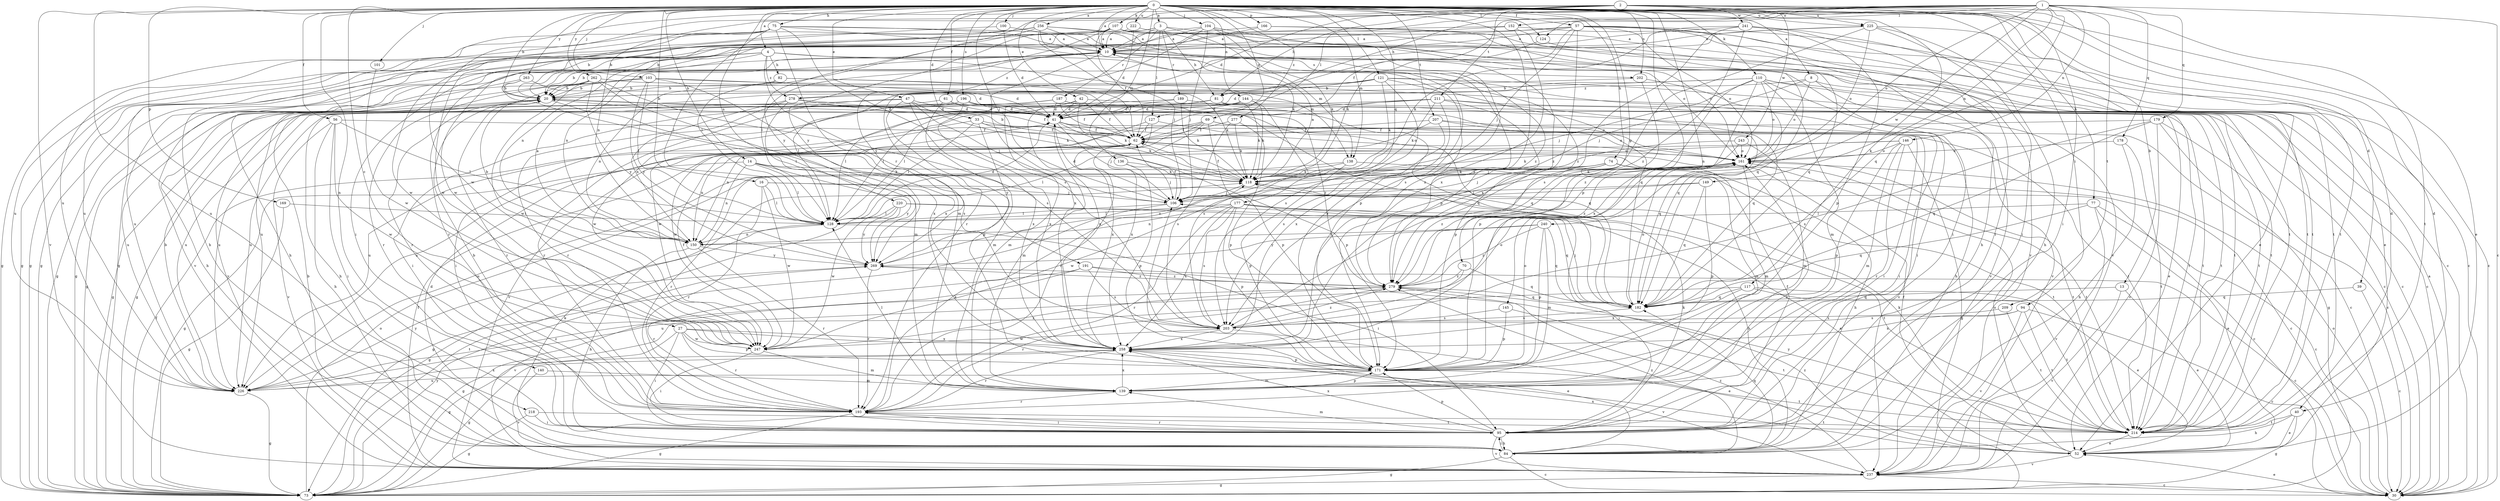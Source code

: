 strict digraph  {
0;
1;
2;
3;
4;
8;
10;
13;
14;
16;
20;
27;
30;
33;
39;
40;
41;
42;
47;
52;
56;
57;
61;
62;
69;
70;
73;
74;
75;
77;
81;
82;
84;
94;
95;
100;
101;
103;
104;
106;
107;
110;
117;
118;
121;
124;
127;
128;
136;
138;
139;
140;
144;
145;
146;
149;
150;
152;
161;
166;
169;
171;
177;
178;
179;
182;
187;
189;
191;
193;
196;
202;
203;
207;
209;
211;
214;
218;
220;
222;
225;
226;
237;
240;
241;
243;
247;
256;
258;
262;
263;
269;
277;
278;
279;
0 -> 3  [label=a];
0 -> 4  [label=a];
0 -> 8  [label=a];
0 -> 10  [label=a];
0 -> 13  [label=b];
0 -> 14  [label=b];
0 -> 16  [label=b];
0 -> 20  [label=b];
0 -> 27  [label=c];
0 -> 33  [label=d];
0 -> 39  [label=d];
0 -> 40  [label=d];
0 -> 42  [label=e];
0 -> 47  [label=e];
0 -> 52  [label=e];
0 -> 56  [label=f];
0 -> 57  [label=f];
0 -> 61  [label=f];
0 -> 69  [label=g];
0 -> 70  [label=g];
0 -> 74  [label=h];
0 -> 75  [label=h];
0 -> 77  [label=h];
0 -> 94  [label=i];
0 -> 100  [label=j];
0 -> 101  [label=j];
0 -> 103  [label=j];
0 -> 104  [label=j];
0 -> 106  [label=j];
0 -> 107  [label=k];
0 -> 110  [label=k];
0 -> 117  [label=k];
0 -> 121  [label=l];
0 -> 124  [label=l];
0 -> 136  [label=m];
0 -> 138  [label=m];
0 -> 140  [label=n];
0 -> 144  [label=n];
0 -> 145  [label=n];
0 -> 166  [label=p];
0 -> 169  [label=p];
0 -> 171  [label=p];
0 -> 177  [label=q];
0 -> 196  [label=s];
0 -> 202  [label=s];
0 -> 207  [label=t];
0 -> 218  [label=u];
0 -> 220  [label=u];
0 -> 222  [label=u];
0 -> 225  [label=u];
0 -> 237  [label=v];
0 -> 256  [label=x];
0 -> 258  [label=x];
0 -> 262  [label=y];
0 -> 263  [label=y];
0 -> 277  [label=z];
1 -> 30  [label=c];
1 -> 62  [label=f];
1 -> 81  [label=h];
1 -> 124  [label=l];
1 -> 127  [label=l];
1 -> 146  [label=n];
1 -> 149  [label=n];
1 -> 150  [label=n];
1 -> 152  [label=o];
1 -> 161  [label=o];
1 -> 178  [label=q];
1 -> 179  [label=q];
1 -> 182  [label=q];
1 -> 209  [label=t];
1 -> 240  [label=w];
1 -> 269  [label=y];
2 -> 40  [label=d];
2 -> 41  [label=d];
2 -> 81  [label=h];
2 -> 95  [label=i];
2 -> 211  [label=t];
2 -> 214  [label=t];
2 -> 225  [label=u];
2 -> 226  [label=u];
2 -> 241  [label=w];
2 -> 243  [label=w];
2 -> 247  [label=w];
2 -> 269  [label=y];
3 -> 10  [label=a];
3 -> 20  [label=b];
3 -> 73  [label=g];
3 -> 81  [label=h];
3 -> 127  [label=l];
3 -> 138  [label=m];
3 -> 161  [label=o];
3 -> 187  [label=r];
3 -> 189  [label=r];
4 -> 20  [label=b];
4 -> 73  [label=g];
4 -> 82  [label=h];
4 -> 138  [label=m];
4 -> 182  [label=q];
4 -> 191  [label=r];
4 -> 193  [label=r];
4 -> 226  [label=u];
4 -> 278  [label=z];
8 -> 30  [label=c];
8 -> 106  [label=j];
8 -> 161  [label=o];
8 -> 237  [label=v];
8 -> 278  [label=z];
10 -> 20  [label=b];
10 -> 73  [label=g];
10 -> 84  [label=h];
10 -> 202  [label=s];
10 -> 237  [label=v];
10 -> 258  [label=x];
10 -> 278  [label=z];
10 -> 279  [label=z];
13 -> 52  [label=e];
13 -> 182  [label=q];
13 -> 237  [label=v];
14 -> 73  [label=g];
14 -> 118  [label=k];
14 -> 128  [label=l];
14 -> 150  [label=n];
14 -> 214  [label=t];
14 -> 269  [label=y];
16 -> 30  [label=c];
16 -> 106  [label=j];
16 -> 128  [label=l];
16 -> 193  [label=r];
16 -> 247  [label=w];
20 -> 41  [label=d];
20 -> 182  [label=q];
20 -> 193  [label=r];
20 -> 203  [label=s];
20 -> 226  [label=u];
27 -> 52  [label=e];
27 -> 73  [label=g];
27 -> 95  [label=i];
27 -> 171  [label=p];
27 -> 193  [label=r];
27 -> 247  [label=w];
27 -> 258  [label=x];
30 -> 10  [label=a];
30 -> 52  [label=e];
30 -> 161  [label=o];
33 -> 30  [label=c];
33 -> 62  [label=f];
33 -> 128  [label=l];
33 -> 171  [label=p];
33 -> 226  [label=u];
33 -> 269  [label=y];
39 -> 30  [label=c];
39 -> 182  [label=q];
40 -> 52  [label=e];
40 -> 73  [label=g];
40 -> 84  [label=h];
40 -> 214  [label=t];
41 -> 62  [label=f];
41 -> 106  [label=j];
41 -> 118  [label=k];
41 -> 139  [label=m];
41 -> 161  [label=o];
41 -> 214  [label=t];
41 -> 247  [label=w];
42 -> 41  [label=d];
42 -> 62  [label=f];
42 -> 118  [label=k];
42 -> 139  [label=m];
42 -> 214  [label=t];
42 -> 258  [label=x];
47 -> 41  [label=d];
47 -> 73  [label=g];
47 -> 106  [label=j];
47 -> 118  [label=k];
47 -> 171  [label=p];
47 -> 193  [label=r];
47 -> 258  [label=x];
52 -> 62  [label=f];
52 -> 161  [label=o];
52 -> 237  [label=v];
52 -> 279  [label=z];
56 -> 62  [label=f];
56 -> 84  [label=h];
56 -> 95  [label=i];
56 -> 128  [label=l];
56 -> 237  [label=v];
56 -> 247  [label=w];
57 -> 10  [label=a];
57 -> 20  [label=b];
57 -> 30  [label=c];
57 -> 52  [label=e];
57 -> 73  [label=g];
57 -> 84  [label=h];
57 -> 106  [label=j];
57 -> 118  [label=k];
57 -> 161  [label=o];
57 -> 171  [label=p];
57 -> 237  [label=v];
61 -> 41  [label=d];
61 -> 139  [label=m];
61 -> 182  [label=q];
61 -> 226  [label=u];
62 -> 20  [label=b];
62 -> 150  [label=n];
62 -> 161  [label=o];
69 -> 62  [label=f];
69 -> 95  [label=i];
69 -> 171  [label=p];
69 -> 193  [label=r];
69 -> 226  [label=u];
69 -> 237  [label=v];
69 -> 258  [label=x];
70 -> 182  [label=q];
70 -> 226  [label=u];
70 -> 279  [label=z];
73 -> 62  [label=f];
73 -> 161  [label=o];
73 -> 269  [label=y];
74 -> 84  [label=h];
74 -> 106  [label=j];
74 -> 118  [label=k];
74 -> 139  [label=m];
74 -> 214  [label=t];
74 -> 226  [label=u];
74 -> 279  [label=z];
75 -> 10  [label=a];
75 -> 73  [label=g];
75 -> 128  [label=l];
75 -> 139  [label=m];
75 -> 161  [label=o];
75 -> 203  [label=s];
75 -> 226  [label=u];
75 -> 247  [label=w];
75 -> 279  [label=z];
77 -> 30  [label=c];
77 -> 52  [label=e];
77 -> 128  [label=l];
77 -> 182  [label=q];
77 -> 237  [label=v];
81 -> 41  [label=d];
81 -> 84  [label=h];
81 -> 118  [label=k];
81 -> 128  [label=l];
82 -> 20  [label=b];
82 -> 62  [label=f];
82 -> 118  [label=k];
82 -> 150  [label=n];
84 -> 20  [label=b];
84 -> 30  [label=c];
84 -> 41  [label=d];
84 -> 73  [label=g];
84 -> 95  [label=i];
84 -> 118  [label=k];
84 -> 182  [label=q];
84 -> 258  [label=x];
84 -> 279  [label=z];
94 -> 30  [label=c];
94 -> 203  [label=s];
94 -> 214  [label=t];
94 -> 237  [label=v];
94 -> 258  [label=x];
95 -> 62  [label=f];
95 -> 84  [label=h];
95 -> 118  [label=k];
95 -> 139  [label=m];
95 -> 161  [label=o];
95 -> 171  [label=p];
95 -> 193  [label=r];
95 -> 237  [label=v];
95 -> 258  [label=x];
100 -> 10  [label=a];
100 -> 41  [label=d];
100 -> 247  [label=w];
101 -> 247  [label=w];
103 -> 20  [label=b];
103 -> 30  [label=c];
103 -> 41  [label=d];
103 -> 128  [label=l];
103 -> 193  [label=r];
103 -> 237  [label=v];
103 -> 258  [label=x];
103 -> 269  [label=y];
104 -> 10  [label=a];
104 -> 106  [label=j];
104 -> 118  [label=k];
104 -> 171  [label=p];
104 -> 247  [label=w];
104 -> 269  [label=y];
104 -> 279  [label=z];
106 -> 41  [label=d];
106 -> 62  [label=f];
106 -> 73  [label=g];
106 -> 128  [label=l];
107 -> 10  [label=a];
107 -> 30  [label=c];
107 -> 52  [label=e];
107 -> 62  [label=f];
107 -> 73  [label=g];
107 -> 128  [label=l];
107 -> 214  [label=t];
107 -> 226  [label=u];
110 -> 20  [label=b];
110 -> 30  [label=c];
110 -> 106  [label=j];
110 -> 139  [label=m];
110 -> 161  [label=o];
110 -> 214  [label=t];
110 -> 226  [label=u];
110 -> 237  [label=v];
110 -> 258  [label=x];
110 -> 279  [label=z];
117 -> 52  [label=e];
117 -> 73  [label=g];
117 -> 182  [label=q];
117 -> 214  [label=t];
117 -> 258  [label=x];
118 -> 10  [label=a];
118 -> 62  [label=f];
118 -> 106  [label=j];
121 -> 20  [label=b];
121 -> 41  [label=d];
121 -> 95  [label=i];
121 -> 118  [label=k];
121 -> 128  [label=l];
121 -> 203  [label=s];
121 -> 214  [label=t];
121 -> 279  [label=z];
124 -> 193  [label=r];
124 -> 237  [label=v];
127 -> 62  [label=f];
127 -> 182  [label=q];
127 -> 237  [label=v];
127 -> 258  [label=x];
128 -> 41  [label=d];
128 -> 73  [label=g];
128 -> 95  [label=i];
128 -> 150  [label=n];
136 -> 106  [label=j];
136 -> 118  [label=k];
136 -> 171  [label=p];
138 -> 30  [label=c];
138 -> 118  [label=k];
138 -> 171  [label=p];
138 -> 193  [label=r];
139 -> 128  [label=l];
139 -> 171  [label=p];
139 -> 193  [label=r];
139 -> 258  [label=x];
140 -> 139  [label=m];
140 -> 237  [label=v];
144 -> 41  [label=d];
144 -> 118  [label=k];
144 -> 128  [label=l];
144 -> 203  [label=s];
144 -> 214  [label=t];
144 -> 226  [label=u];
145 -> 171  [label=p];
145 -> 203  [label=s];
145 -> 214  [label=t];
146 -> 73  [label=g];
146 -> 118  [label=k];
146 -> 128  [label=l];
146 -> 139  [label=m];
146 -> 161  [label=o];
146 -> 171  [label=p];
146 -> 193  [label=r];
149 -> 106  [label=j];
149 -> 171  [label=p];
149 -> 182  [label=q];
149 -> 247  [label=w];
150 -> 10  [label=a];
150 -> 20  [label=b];
150 -> 84  [label=h];
150 -> 193  [label=r];
150 -> 269  [label=y];
152 -> 10  [label=a];
152 -> 20  [label=b];
152 -> 30  [label=c];
152 -> 182  [label=q];
152 -> 203  [label=s];
161 -> 118  [label=k];
161 -> 139  [label=m];
161 -> 214  [label=t];
166 -> 10  [label=a];
166 -> 150  [label=n];
166 -> 182  [label=q];
166 -> 214  [label=t];
169 -> 73  [label=g];
169 -> 128  [label=l];
171 -> 10  [label=a];
171 -> 106  [label=j];
171 -> 139  [label=m];
171 -> 161  [label=o];
171 -> 214  [label=t];
171 -> 226  [label=u];
177 -> 84  [label=h];
177 -> 95  [label=i];
177 -> 128  [label=l];
177 -> 150  [label=n];
177 -> 171  [label=p];
177 -> 193  [label=r];
177 -> 203  [label=s];
177 -> 214  [label=t];
177 -> 258  [label=x];
178 -> 84  [label=h];
178 -> 161  [label=o];
178 -> 214  [label=t];
179 -> 30  [label=c];
179 -> 62  [label=f];
179 -> 73  [label=g];
179 -> 182  [label=q];
179 -> 203  [label=s];
179 -> 237  [label=v];
182 -> 106  [label=j];
182 -> 161  [label=o];
182 -> 203  [label=s];
187 -> 41  [label=d];
187 -> 52  [label=e];
187 -> 62  [label=f];
187 -> 84  [label=h];
187 -> 226  [label=u];
187 -> 247  [label=w];
187 -> 279  [label=z];
189 -> 41  [label=d];
189 -> 95  [label=i];
189 -> 118  [label=k];
189 -> 182  [label=q];
191 -> 30  [label=c];
191 -> 193  [label=r];
191 -> 203  [label=s];
191 -> 237  [label=v];
191 -> 279  [label=z];
193 -> 20  [label=b];
193 -> 73  [label=g];
193 -> 95  [label=i];
193 -> 118  [label=k];
193 -> 214  [label=t];
196 -> 41  [label=d];
196 -> 73  [label=g];
196 -> 95  [label=i];
196 -> 161  [label=o];
196 -> 214  [label=t];
196 -> 258  [label=x];
202 -> 20  [label=b];
202 -> 171  [label=p];
202 -> 182  [label=q];
203 -> 52  [label=e];
203 -> 161  [label=o];
203 -> 247  [label=w];
203 -> 258  [label=x];
203 -> 279  [label=z];
207 -> 62  [label=f];
207 -> 95  [label=i];
207 -> 150  [label=n];
207 -> 161  [label=o];
207 -> 203  [label=s];
209 -> 203  [label=s];
209 -> 214  [label=t];
211 -> 41  [label=d];
211 -> 118  [label=k];
211 -> 128  [label=l];
211 -> 171  [label=p];
211 -> 182  [label=q];
211 -> 214  [label=t];
211 -> 247  [label=w];
211 -> 258  [label=x];
214 -> 52  [label=e];
214 -> 118  [label=k];
214 -> 269  [label=y];
218 -> 73  [label=g];
218 -> 95  [label=i];
218 -> 214  [label=t];
220 -> 52  [label=e];
220 -> 128  [label=l];
220 -> 182  [label=q];
220 -> 247  [label=w];
220 -> 269  [label=y];
220 -> 73  [label=t];
222 -> 10  [label=a];
222 -> 41  [label=d];
222 -> 95  [label=i];
225 -> 10  [label=a];
225 -> 84  [label=h];
225 -> 95  [label=i];
225 -> 150  [label=n];
225 -> 161  [label=o];
225 -> 203  [label=s];
225 -> 214  [label=t];
226 -> 20  [label=b];
226 -> 73  [label=g];
226 -> 258  [label=x];
226 -> 269  [label=y];
226 -> 279  [label=z];
237 -> 30  [label=c];
237 -> 62  [label=f];
237 -> 73  [label=g];
237 -> 279  [label=z];
240 -> 139  [label=m];
240 -> 150  [label=n];
240 -> 171  [label=p];
240 -> 182  [label=q];
240 -> 269  [label=y];
240 -> 279  [label=z];
241 -> 10  [label=a];
241 -> 95  [label=i];
241 -> 118  [label=k];
241 -> 171  [label=p];
241 -> 214  [label=t];
241 -> 258  [label=x];
241 -> 279  [label=z];
243 -> 106  [label=j];
243 -> 139  [label=m];
243 -> 161  [label=o];
243 -> 279  [label=z];
247 -> 62  [label=f];
247 -> 95  [label=i];
247 -> 139  [label=m];
247 -> 279  [label=z];
256 -> 10  [label=a];
256 -> 73  [label=g];
256 -> 84  [label=h];
256 -> 95  [label=i];
256 -> 106  [label=j];
256 -> 118  [label=k];
256 -> 128  [label=l];
256 -> 214  [label=t];
256 -> 279  [label=z];
258 -> 73  [label=g];
258 -> 171  [label=p];
258 -> 193  [label=r];
258 -> 237  [label=v];
262 -> 20  [label=b];
262 -> 62  [label=f];
262 -> 73  [label=g];
262 -> 193  [label=r];
262 -> 203  [label=s];
262 -> 247  [label=w];
262 -> 258  [label=x];
262 -> 269  [label=y];
263 -> 20  [label=b];
263 -> 41  [label=d];
263 -> 84  [label=h];
263 -> 139  [label=m];
269 -> 161  [label=o];
269 -> 193  [label=r];
269 -> 279  [label=z];
277 -> 62  [label=f];
277 -> 118  [label=k];
277 -> 171  [label=p];
277 -> 203  [label=s];
278 -> 41  [label=d];
278 -> 62  [label=f];
278 -> 128  [label=l];
278 -> 150  [label=n];
278 -> 193  [label=r];
279 -> 182  [label=q];
279 -> 193  [label=r];
}

